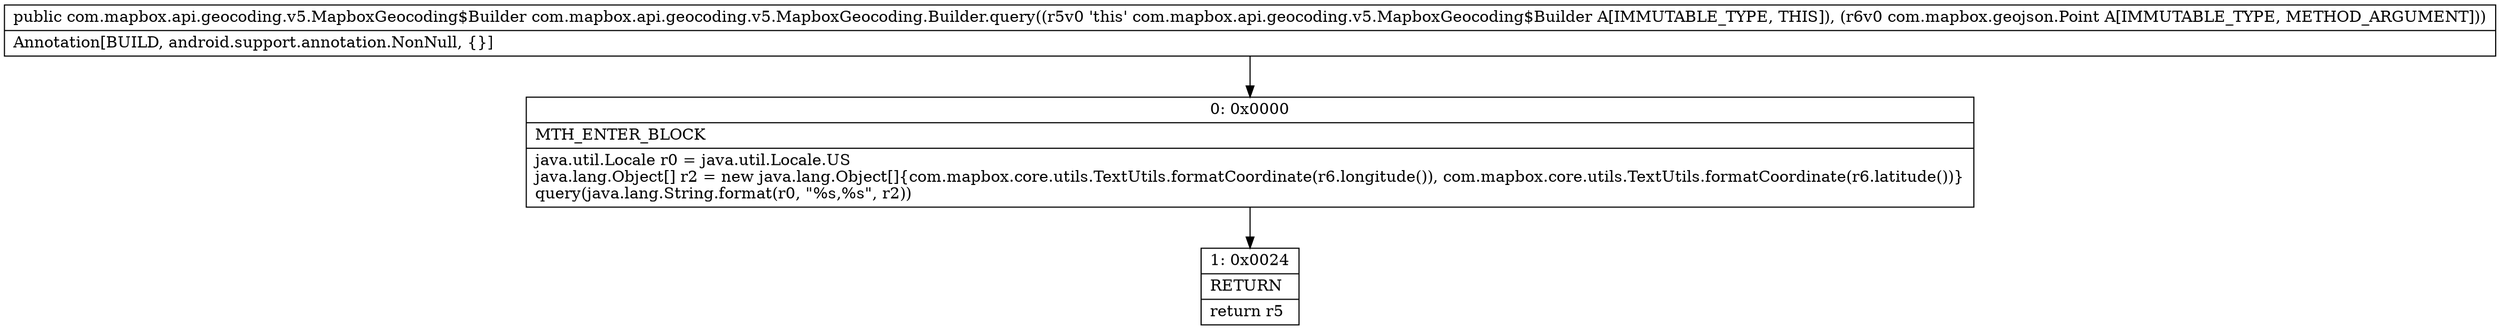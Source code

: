 digraph "CFG forcom.mapbox.api.geocoding.v5.MapboxGeocoding.Builder.query(Lcom\/mapbox\/geojson\/Point;)Lcom\/mapbox\/api\/geocoding\/v5\/MapboxGeocoding$Builder;" {
Node_0 [shape=record,label="{0\:\ 0x0000|MTH_ENTER_BLOCK\l|java.util.Locale r0 = java.util.Locale.US\ljava.lang.Object[] r2 = new java.lang.Object[]\{com.mapbox.core.utils.TextUtils.formatCoordinate(r6.longitude()), com.mapbox.core.utils.TextUtils.formatCoordinate(r6.latitude())\}\lquery(java.lang.String.format(r0, \"%s,%s\", r2))\l}"];
Node_1 [shape=record,label="{1\:\ 0x0024|RETURN\l|return r5\l}"];
MethodNode[shape=record,label="{public com.mapbox.api.geocoding.v5.MapboxGeocoding$Builder com.mapbox.api.geocoding.v5.MapboxGeocoding.Builder.query((r5v0 'this' com.mapbox.api.geocoding.v5.MapboxGeocoding$Builder A[IMMUTABLE_TYPE, THIS]), (r6v0 com.mapbox.geojson.Point A[IMMUTABLE_TYPE, METHOD_ARGUMENT]))  | Annotation[BUILD, android.support.annotation.NonNull, \{\}]\l}"];
MethodNode -> Node_0;
Node_0 -> Node_1;
}

